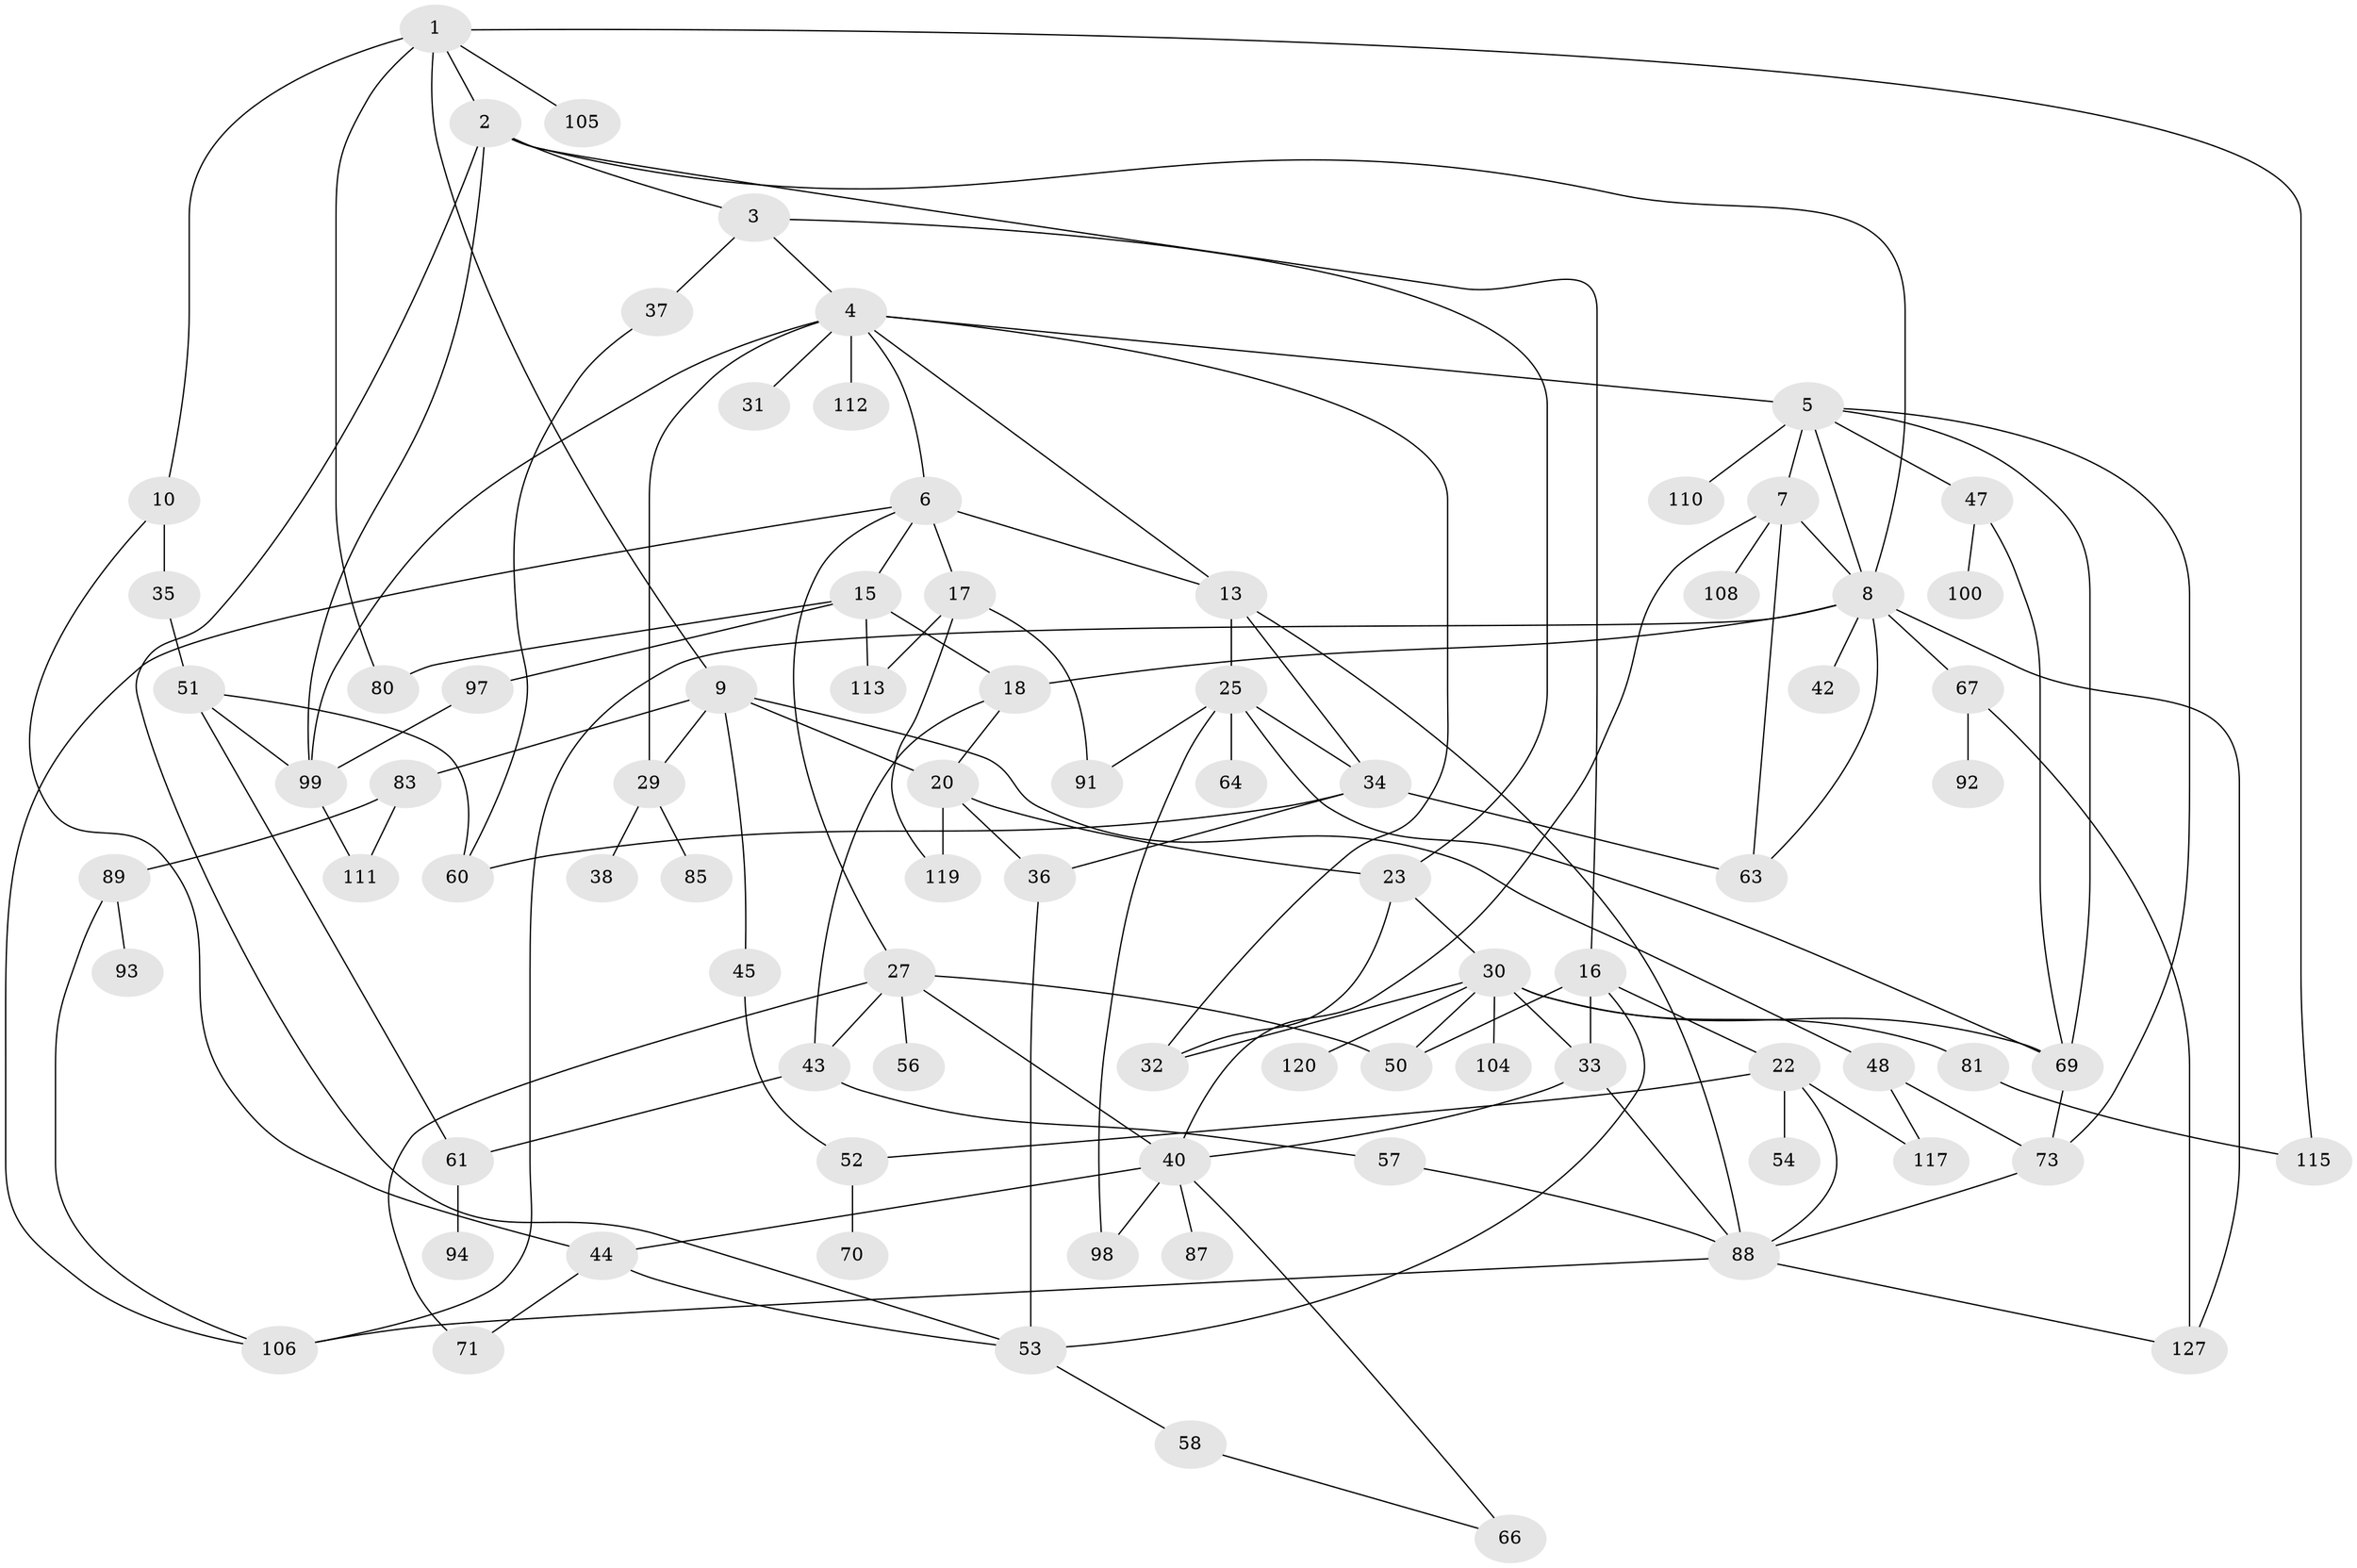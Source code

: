 // original degree distribution, {6: 0.015748031496062992, 5: 0.06299212598425197, 3: 0.2677165354330709, 7: 0.03937007874015748, 8: 0.007874015748031496, 4: 0.16535433070866143, 2: 0.2283464566929134, 1: 0.2125984251968504}
// Generated by graph-tools (version 1.1) at 2025/41/03/06/25 10:41:26]
// undirected, 83 vertices, 136 edges
graph export_dot {
graph [start="1"]
  node [color=gray90,style=filled];
  1 [super="+19"];
  2 [super="+49"];
  3 [super="+14"];
  4 [super="+11"];
  5 [super="+79"];
  6 [super="+12"];
  7 [super="+78"];
  8 [super="+41"];
  9 [super="+26"];
  10 [super="+126"];
  13 [super="+95"];
  15 [super="+28"];
  16 [super="+55"];
  17 [super="+116"];
  18 [super="+74"];
  20 [super="+21"];
  22 [super="+24"];
  23 [super="+82"];
  25 [super="+77"];
  27 [super="+39"];
  29 [super="+96"];
  30 [super="+90"];
  31;
  32 [super="+75"];
  33 [super="+76"];
  34 [super="+107"];
  35;
  36;
  37;
  38;
  40 [super="+122"];
  42;
  43 [super="+62"];
  44 [super="+68"];
  45 [super="+46"];
  47;
  48 [super="+86"];
  50;
  51 [super="+59"];
  52 [super="+101"];
  53 [super="+72"];
  54;
  56;
  57 [super="+65"];
  58 [super="+118"];
  60 [super="+125"];
  61 [super="+84"];
  63;
  64;
  66;
  67 [super="+102"];
  69;
  70;
  71 [super="+123"];
  73 [super="+114"];
  80;
  81 [super="+109"];
  83;
  85 [super="+124"];
  87;
  88;
  89;
  91;
  92;
  93;
  94;
  97;
  98;
  99 [super="+103"];
  100;
  104;
  105;
  106 [super="+121"];
  108;
  110;
  111;
  112;
  113;
  115;
  117;
  119;
  120;
  127;
  1 -- 2;
  1 -- 9;
  1 -- 10;
  1 -- 105;
  1 -- 80;
  1 -- 115;
  2 -- 3;
  2 -- 16;
  2 -- 99;
  2 -- 8;
  2 -- 53;
  3 -- 4;
  3 -- 37;
  3 -- 23;
  4 -- 5;
  4 -- 6;
  4 -- 32;
  4 -- 112;
  4 -- 99;
  4 -- 29;
  4 -- 13;
  4 -- 31;
  5 -- 7 [weight=2];
  5 -- 8;
  5 -- 47;
  5 -- 110;
  5 -- 69;
  5 -- 73;
  6 -- 15;
  6 -- 17 [weight=2];
  6 -- 106;
  6 -- 27;
  6 -- 13;
  7 -- 108;
  7 -- 40;
  7 -- 63;
  7 -- 8;
  8 -- 18;
  8 -- 67;
  8 -- 106;
  8 -- 42;
  8 -- 63;
  8 -- 127;
  9 -- 29;
  9 -- 45;
  9 -- 48;
  9 -- 83;
  9 -- 20;
  10 -- 35;
  10 -- 44;
  13 -- 25;
  13 -- 88;
  13 -- 34;
  15 -- 80;
  15 -- 97;
  15 -- 113;
  15 -- 18;
  16 -- 22;
  16 -- 53;
  16 -- 33;
  16 -- 50;
  17 -- 113;
  17 -- 119;
  17 -- 91;
  18 -- 20;
  18 -- 43;
  20 -- 119;
  20 -- 36;
  20 -- 23;
  22 -- 117;
  22 -- 52;
  22 -- 88;
  22 -- 54;
  23 -- 30;
  23 -- 32;
  25 -- 34;
  25 -- 64;
  25 -- 91;
  25 -- 69;
  25 -- 98;
  27 -- 43;
  27 -- 56;
  27 -- 50;
  27 -- 40;
  27 -- 71;
  29 -- 38;
  29 -- 85;
  30 -- 33;
  30 -- 50;
  30 -- 81;
  30 -- 104;
  30 -- 120;
  30 -- 32;
  30 -- 69;
  33 -- 40;
  33 -- 88;
  34 -- 36;
  34 -- 60;
  34 -- 63;
  35 -- 51;
  36 -- 53;
  37 -- 60;
  40 -- 66;
  40 -- 87;
  40 -- 98;
  40 -- 44 [weight=2];
  43 -- 57;
  43 -- 61;
  44 -- 71;
  44 -- 53;
  45 -- 52;
  47 -- 69;
  47 -- 100;
  48 -- 117;
  48 -- 73;
  51 -- 61;
  51 -- 99;
  51 -- 60;
  52 -- 70;
  53 -- 58;
  57 -- 88;
  58 -- 66;
  61 -- 94;
  67 -- 92;
  67 -- 127;
  69 -- 73;
  73 -- 88;
  81 -- 115;
  83 -- 89;
  83 -- 111;
  88 -- 127;
  88 -- 106;
  89 -- 93;
  89 -- 106;
  97 -- 99;
  99 -- 111;
}
